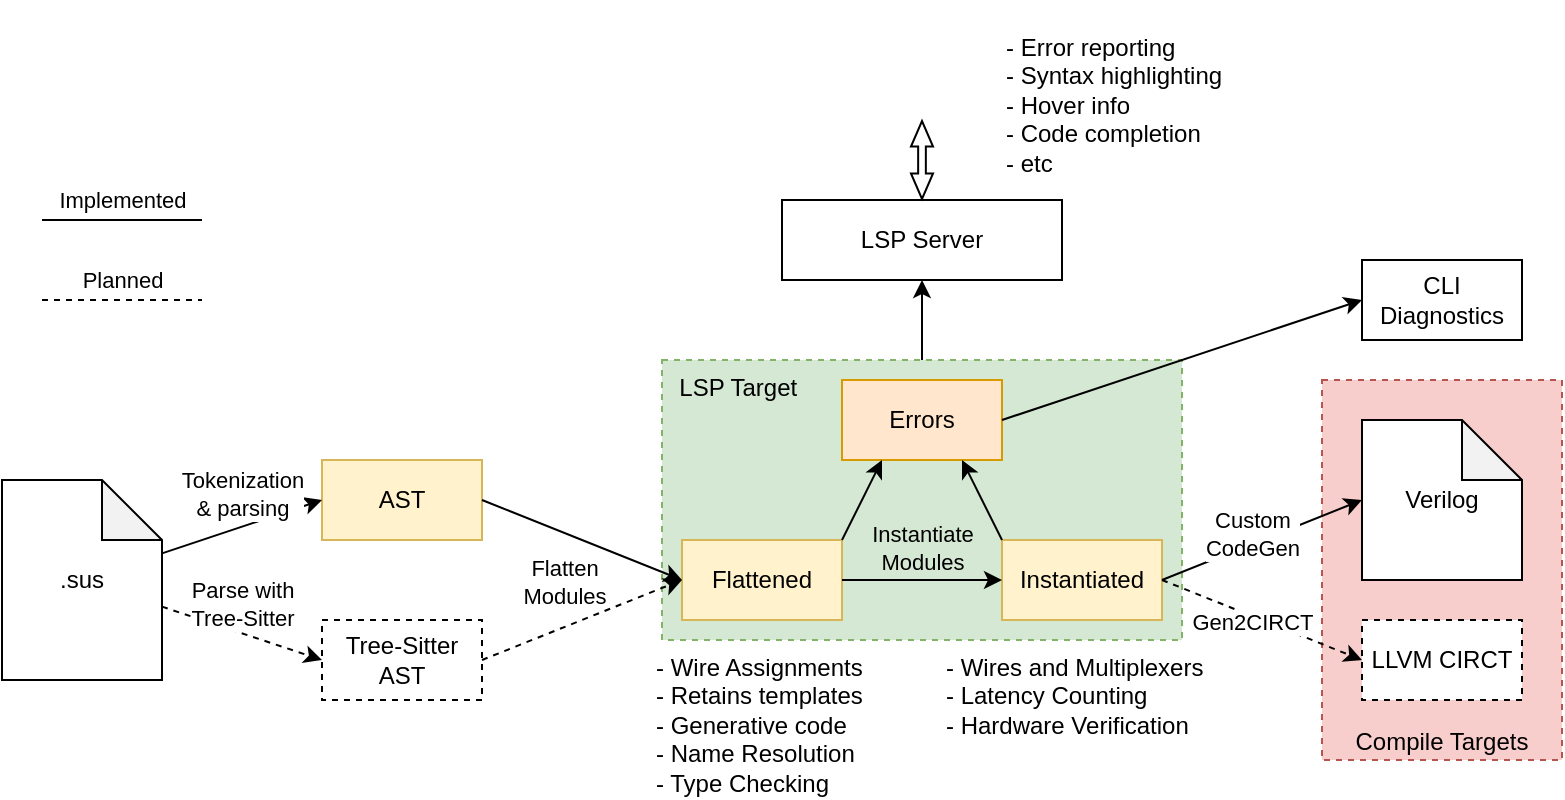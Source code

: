 <mxfile version="21.6.5" type="device">
  <diagram name="Page-1" id="OHtc4gri3yKXVwVJEkOH">
    <mxGraphModel dx="985" dy="1338" grid="1" gridSize="10" guides="1" tooltips="1" connect="1" arrows="1" fold="1" page="1" pageScale="1" pageWidth="827" pageHeight="1169" math="0" shadow="0">
      <root>
        <mxCell id="0" />
        <mxCell id="1" parent="0" />
        <mxCell id="YGedQo93tGWXvLrGXiaz-30" value="&amp;nbsp; LSP Target" style="rounded=0;whiteSpace=wrap;html=1;fillColor=#d5e8d4;strokeColor=#82b366;dashed=1;verticalAlign=top;align=left;" vertex="1" parent="1">
          <mxGeometry x="350" y="230" width="260" height="140" as="geometry" />
        </mxCell>
        <mxCell id="YGedQo93tGWXvLrGXiaz-29" value="Compile Targets" style="rounded=0;whiteSpace=wrap;html=1;fillColor=#f8cecc;strokeColor=#b85450;dashed=1;verticalAlign=bottom;" vertex="1" parent="1">
          <mxGeometry x="680" y="240" width="120" height="190" as="geometry" />
        </mxCell>
        <mxCell id="YGedQo93tGWXvLrGXiaz-1" value="AST" style="rounded=0;whiteSpace=wrap;html=1;fillColor=#fff2cc;strokeColor=#d6b656;" vertex="1" parent="1">
          <mxGeometry x="180" y="280" width="80" height="40" as="geometry" />
        </mxCell>
        <mxCell id="YGedQo93tGWXvLrGXiaz-2" value=".sus" style="shape=note;whiteSpace=wrap;html=1;backgroundOutline=1;darkOpacity=0.05;" vertex="1" parent="1">
          <mxGeometry x="20" y="290" width="80" height="100" as="geometry" />
        </mxCell>
        <mxCell id="YGedQo93tGWXvLrGXiaz-3" value="" style="endArrow=classic;html=1;rounded=0;entryX=0;entryY=0.5;entryDx=0;entryDy=0;" edge="1" parent="1" source="YGedQo93tGWXvLrGXiaz-2" target="YGedQo93tGWXvLrGXiaz-1">
          <mxGeometry width="50" height="50" relative="1" as="geometry">
            <mxPoint x="200" y="430" as="sourcePoint" />
            <mxPoint x="250" y="380" as="targetPoint" />
          </mxGeometry>
        </mxCell>
        <mxCell id="YGedQo93tGWXvLrGXiaz-5" value="Tokenization&lt;br&gt;&amp;amp; parsing" style="edgeLabel;html=1;align=center;verticalAlign=middle;resizable=0;points=[];" vertex="1" connectable="0" parent="YGedQo93tGWXvLrGXiaz-3">
          <mxGeometry x="0.067" relative="1" as="geometry">
            <mxPoint x="-3" y="-16" as="offset" />
          </mxGeometry>
        </mxCell>
        <mxCell id="YGedQo93tGWXvLrGXiaz-4" value="Flattened" style="rounded=0;whiteSpace=wrap;html=1;fillColor=#fff2cc;strokeColor=#d6b656;" vertex="1" parent="1">
          <mxGeometry x="360" y="320" width="80" height="40" as="geometry" />
        </mxCell>
        <mxCell id="YGedQo93tGWXvLrGXiaz-8" value="" style="endArrow=classic;html=1;rounded=0;entryX=0;entryY=0.5;entryDx=0;entryDy=0;exitX=1;exitY=0.5;exitDx=0;exitDy=0;" edge="1" parent="1" source="YGedQo93tGWXvLrGXiaz-1" target="YGedQo93tGWXvLrGXiaz-4">
          <mxGeometry width="50" height="50" relative="1" as="geometry">
            <mxPoint x="280" y="340" as="sourcePoint" />
            <mxPoint x="360" y="340" as="targetPoint" />
          </mxGeometry>
        </mxCell>
        <mxCell id="YGedQo93tGWXvLrGXiaz-9" value="Flatten&lt;br&gt;Modules" style="edgeLabel;html=1;align=center;verticalAlign=middle;resizable=0;points=[];" vertex="1" connectable="0" parent="YGedQo93tGWXvLrGXiaz-8">
          <mxGeometry x="0.067" relative="1" as="geometry">
            <mxPoint x="-13" y="19" as="offset" />
          </mxGeometry>
        </mxCell>
        <mxCell id="YGedQo93tGWXvLrGXiaz-11" value="Instantiated" style="rounded=0;whiteSpace=wrap;html=1;fillColor=#fff2cc;strokeColor=#d6b656;" vertex="1" parent="1">
          <mxGeometry x="520" y="320" width="80" height="40" as="geometry" />
        </mxCell>
        <mxCell id="YGedQo93tGWXvLrGXiaz-12" value="" style="endArrow=classic;html=1;rounded=0;entryX=0;entryY=0.5;entryDx=0;entryDy=0;exitX=1;exitY=0.5;exitDx=0;exitDy=0;" edge="1" parent="1" target="YGedQo93tGWXvLrGXiaz-11">
          <mxGeometry width="50" height="50" relative="1" as="geometry">
            <mxPoint x="440" y="340" as="sourcePoint" />
            <mxPoint x="520" y="340" as="targetPoint" />
          </mxGeometry>
        </mxCell>
        <mxCell id="YGedQo93tGWXvLrGXiaz-13" value="Instantiate&lt;br&gt;Modules" style="edgeLabel;html=1;align=center;verticalAlign=middle;resizable=0;points=[];labelBackgroundColor=#D5E8D4;" vertex="1" connectable="0" parent="YGedQo93tGWXvLrGXiaz-12">
          <mxGeometry x="0.067" relative="1" as="geometry">
            <mxPoint x="-3" y="-16" as="offset" />
          </mxGeometry>
        </mxCell>
        <mxCell id="YGedQo93tGWXvLrGXiaz-14" value="- Wire Assignments&lt;br&gt;- Retains templates&lt;br&gt;- Generative code&lt;br style=&quot;font-size: 12px;&quot;&gt;- Name Resolution&lt;br style=&quot;font-size: 12px;&quot;&gt;- Type Checking" style="text;html=1;strokeColor=none;fillColor=none;align=left;verticalAlign=top;whiteSpace=wrap;rounded=0;spacing=2;fontSize=12;horizontal=1;labelPosition=center;verticalLabelPosition=middle;spacingBottom=0;spacingTop=0;" vertex="1" parent="1">
          <mxGeometry x="345" y="370" width="110" height="60" as="geometry" />
        </mxCell>
        <mxCell id="YGedQo93tGWXvLrGXiaz-15" value="- Wires and Multiplexers&lt;br&gt;- Latency Counting&lt;br&gt;- Hardware Verification&lt;br&gt;" style="text;html=1;strokeColor=none;fillColor=none;align=left;verticalAlign=top;whiteSpace=wrap;rounded=0;spacing=2;fontSize=12;horizontal=1;labelPosition=center;verticalLabelPosition=middle;spacingBottom=0;spacingTop=0;" vertex="1" parent="1">
          <mxGeometry x="490" y="370" width="170" height="70" as="geometry" />
        </mxCell>
        <mxCell id="YGedQo93tGWXvLrGXiaz-17" value="" style="endArrow=classic;html=1;rounded=0;entryX=0;entryY=0.5;entryDx=0;entryDy=0;exitX=1;exitY=0.5;exitDx=0;exitDy=0;entryPerimeter=0;" edge="1" parent="1" target="YGedQo93tGWXvLrGXiaz-28">
          <mxGeometry width="50" height="50" relative="1" as="geometry">
            <mxPoint x="600" y="340" as="sourcePoint" />
            <mxPoint x="680" y="300" as="targetPoint" />
          </mxGeometry>
        </mxCell>
        <mxCell id="YGedQo93tGWXvLrGXiaz-18" value="Custom&lt;br&gt;CodeGen" style="edgeLabel;html=1;align=center;verticalAlign=middle;resizable=0;points=[];" vertex="1" connectable="0" parent="YGedQo93tGWXvLrGXiaz-17">
          <mxGeometry x="0.067" relative="1" as="geometry">
            <mxPoint x="-9" y="-2" as="offset" />
          </mxGeometry>
        </mxCell>
        <mxCell id="YGedQo93tGWXvLrGXiaz-20" value="LLVM CIRCT" style="rounded=0;whiteSpace=wrap;html=1;dashed=1;" vertex="1" parent="1">
          <mxGeometry x="700" y="360" width="80" height="40" as="geometry" />
        </mxCell>
        <mxCell id="YGedQo93tGWXvLrGXiaz-21" value="" style="endArrow=classic;html=1;rounded=0;entryX=0;entryY=0.5;entryDx=0;entryDy=0;exitX=1;exitY=0.5;exitDx=0;exitDy=0;dashed=1;" edge="1" parent="1" source="YGedQo93tGWXvLrGXiaz-11" target="YGedQo93tGWXvLrGXiaz-20">
          <mxGeometry width="50" height="50" relative="1" as="geometry">
            <mxPoint x="610" y="350" as="sourcePoint" />
            <mxPoint x="690" y="310" as="targetPoint" />
          </mxGeometry>
        </mxCell>
        <mxCell id="YGedQo93tGWXvLrGXiaz-22" value="Gen2CIRCT" style="edgeLabel;html=1;align=center;verticalAlign=middle;resizable=0;points=[];" vertex="1" connectable="0" parent="YGedQo93tGWXvLrGXiaz-21">
          <mxGeometry x="0.067" relative="1" as="geometry">
            <mxPoint x="-9" y="-1" as="offset" />
          </mxGeometry>
        </mxCell>
        <mxCell id="YGedQo93tGWXvLrGXiaz-23" value="Tree-Sitter&lt;br&gt;AST" style="rounded=0;whiteSpace=wrap;html=1;dashed=1;" vertex="1" parent="1">
          <mxGeometry x="180" y="360" width="80" height="40" as="geometry" />
        </mxCell>
        <mxCell id="YGedQo93tGWXvLrGXiaz-24" value="" style="endArrow=classic;html=1;rounded=0;entryX=0;entryY=0.5;entryDx=0;entryDy=0;exitX=1;exitY=0.5;exitDx=0;exitDy=0;dashed=1;" edge="1" parent="1" source="YGedQo93tGWXvLrGXiaz-23" target="YGedQo93tGWXvLrGXiaz-4">
          <mxGeometry width="50" height="50" relative="1" as="geometry">
            <mxPoint x="290" y="310" as="sourcePoint" />
            <mxPoint x="370" y="350" as="targetPoint" />
          </mxGeometry>
        </mxCell>
        <mxCell id="YGedQo93tGWXvLrGXiaz-26" value="" style="endArrow=classic;html=1;rounded=0;entryX=0;entryY=0.5;entryDx=0;entryDy=0;dashed=1;" edge="1" parent="1" source="YGedQo93tGWXvLrGXiaz-2" target="YGedQo93tGWXvLrGXiaz-23">
          <mxGeometry width="50" height="50" relative="1" as="geometry">
            <mxPoint x="270" y="390" as="sourcePoint" />
            <mxPoint x="350" y="350" as="targetPoint" />
          </mxGeometry>
        </mxCell>
        <mxCell id="YGedQo93tGWXvLrGXiaz-27" value="Parse with&lt;br&gt;Tree-Sitter" style="edgeLabel;html=1;align=center;verticalAlign=middle;resizable=0;points=[];" vertex="1" connectable="0" parent="YGedQo93tGWXvLrGXiaz-26">
          <mxGeometry x="0.067" relative="1" as="geometry">
            <mxPoint x="-3" y="-16" as="offset" />
          </mxGeometry>
        </mxCell>
        <mxCell id="YGedQo93tGWXvLrGXiaz-28" value="Verilog" style="shape=note;whiteSpace=wrap;html=1;backgroundOutline=1;darkOpacity=0.05;" vertex="1" parent="1">
          <mxGeometry x="700" y="260" width="80" height="80" as="geometry" />
        </mxCell>
        <mxCell id="YGedQo93tGWXvLrGXiaz-31" value="Errors" style="rounded=0;whiteSpace=wrap;html=1;fillColor=#ffe6cc;strokeColor=#d79b00;" vertex="1" parent="1">
          <mxGeometry x="440" y="240" width="80" height="40" as="geometry" />
        </mxCell>
        <mxCell id="YGedQo93tGWXvLrGXiaz-34" value="LSP Server" style="rounded=0;whiteSpace=wrap;html=1;" vertex="1" parent="1">
          <mxGeometry x="410" y="150" width="140" height="40" as="geometry" />
        </mxCell>
        <mxCell id="YGedQo93tGWXvLrGXiaz-39" value="" style="endArrow=classic;html=1;rounded=0;exitX=1;exitY=0;exitDx=0;exitDy=0;endSize=6;entryX=0.25;entryY=1;entryDx=0;entryDy=0;" edge="1" parent="1" source="YGedQo93tGWXvLrGXiaz-4" target="YGedQo93tGWXvLrGXiaz-31">
          <mxGeometry width="50" height="50" relative="1" as="geometry">
            <mxPoint x="410" y="330" as="sourcePoint" />
            <mxPoint x="410" y="210" as="targetPoint" />
          </mxGeometry>
        </mxCell>
        <mxCell id="YGedQo93tGWXvLrGXiaz-40" value="" style="endArrow=classic;html=1;rounded=0;exitX=0;exitY=0;exitDx=0;exitDy=0;endSize=6;entryX=0.75;entryY=1;entryDx=0;entryDy=0;" edge="1" parent="1" source="YGedQo93tGWXvLrGXiaz-11" target="YGedQo93tGWXvLrGXiaz-31">
          <mxGeometry width="50" height="50" relative="1" as="geometry">
            <mxPoint x="450" y="330" as="sourcePoint" />
            <mxPoint x="470" y="290" as="targetPoint" />
          </mxGeometry>
        </mxCell>
        <mxCell id="YGedQo93tGWXvLrGXiaz-43" value="" style="endArrow=classic;html=1;rounded=0;exitX=1;exitY=0.5;exitDx=0;exitDy=0;entryX=0;entryY=0.5;entryDx=0;entryDy=0;" edge="1" parent="1" source="YGedQo93tGWXvLrGXiaz-31" target="YGedQo93tGWXvLrGXiaz-45">
          <mxGeometry width="50" height="50" relative="1" as="geometry">
            <mxPoint x="570" y="250" as="sourcePoint" />
            <mxPoint x="680" y="180" as="targetPoint" />
          </mxGeometry>
        </mxCell>
        <mxCell id="YGedQo93tGWXvLrGXiaz-45" value="CLI Diagnostics" style="rounded=0;whiteSpace=wrap;html=1;" vertex="1" parent="1">
          <mxGeometry x="700" y="180" width="80" height="40" as="geometry" />
        </mxCell>
        <mxCell id="YGedQo93tGWXvLrGXiaz-47" value="" style="shape=flexArrow;endArrow=classic;startArrow=classic;html=1;rounded=0;width=3.846;endSize=3.937;endWidth=6.183;startWidth=6.183;startSize=3.937;entryX=0.5;entryY=1;entryDx=0;entryDy=0;" edge="1" parent="1" target="YGedQo93tGWXvLrGXiaz-53">
          <mxGeometry width="100" height="100" relative="1" as="geometry">
            <mxPoint x="480" y="150" as="sourcePoint" />
            <mxPoint x="480" y="70" as="targetPoint" />
          </mxGeometry>
        </mxCell>
        <mxCell id="YGedQo93tGWXvLrGXiaz-52" value="- Error reporting&lt;br&gt;- Syntax highlighting&lt;br&gt;- Hover info&lt;br&gt;- Code completion&lt;br&gt;- etc" style="text;html=1;strokeColor=none;fillColor=none;align=left;verticalAlign=top;whiteSpace=wrap;rounded=0;spacing=2;fontSize=12;horizontal=1;labelPosition=center;verticalLabelPosition=middle;spacingBottom=0;spacingTop=0;" vertex="1" parent="1">
          <mxGeometry x="520" y="60" width="140" height="60" as="geometry" />
        </mxCell>
        <mxCell id="YGedQo93tGWXvLrGXiaz-53" value="" style="shape=image;verticalLabelPosition=bottom;labelBackgroundColor=default;verticalAlign=top;aspect=fixed;imageAspect=0;image=https://i.pinimg.com/originals/24/42/f8/2442f8e6dbd772f0cf1dad8d803399bc.png;" vertex="1" parent="1">
          <mxGeometry x="450" y="50" width="60" height="60" as="geometry" />
        </mxCell>
        <mxCell id="YGedQo93tGWXvLrGXiaz-54" value="" style="endArrow=classic;html=1;rounded=0;exitX=0.5;exitY=0;exitDx=0;exitDy=0;endSize=6;entryX=0.5;entryY=1;entryDx=0;entryDy=0;" edge="1" parent="1" source="YGedQo93tGWXvLrGXiaz-30" target="YGedQo93tGWXvLrGXiaz-34">
          <mxGeometry width="50" height="50" relative="1" as="geometry">
            <mxPoint x="450" y="330" as="sourcePoint" />
            <mxPoint x="470" y="290" as="targetPoint" />
          </mxGeometry>
        </mxCell>
        <mxCell id="YGedQo93tGWXvLrGXiaz-58" value="Planned" style="endArrow=none;html=1;rounded=0;dashed=1;endFill=0;" edge="1" parent="1">
          <mxGeometry y="10" width="50" height="50" relative="1" as="geometry">
            <mxPoint x="40" y="200" as="sourcePoint" />
            <mxPoint x="120" y="200" as="targetPoint" />
            <mxPoint as="offset" />
          </mxGeometry>
        </mxCell>
        <mxCell id="YGedQo93tGWXvLrGXiaz-60" value="Implemented" style="endArrow=none;html=1;rounded=0;endFill=0;" edge="1" parent="1">
          <mxGeometry y="10" width="50" height="50" relative="1" as="geometry">
            <mxPoint x="40" y="160" as="sourcePoint" />
            <mxPoint x="120" y="160" as="targetPoint" />
            <mxPoint as="offset" />
          </mxGeometry>
        </mxCell>
      </root>
    </mxGraphModel>
  </diagram>
</mxfile>
